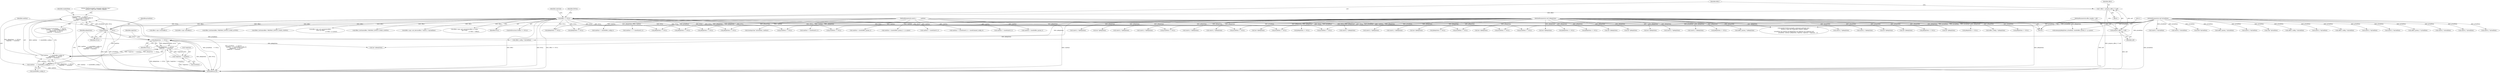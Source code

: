 digraph "0_Android_aeea52da00d210587fb3ed895de3d5f2e0264c88_9@API" {
"1000161" [label="(Call,pCmdData    == NULL||\n                cmdSize     != sizeof(effect_config_t)||\n                pReplyData  == NULL||\n *replySize  != sizeof(int))"];
"1000162" [label="(Call,pCmdData    == NULL)"];
"1000104" [label="(MethodParameterIn,void *pCmdData)"];
"1000117" [label="(Call,effect == NULL)"];
"1000109" [label="(Call,* effect = (preproc_effect_t *) self)"];
"1000111" [label="(Call,(preproc_effect_t *) self)"];
"1000101" [label="(MethodParameterIn,effect_handle_t  self)"];
"1000165" [label="(Call,cmdSize     != sizeof(effect_config_t)||\n                pReplyData  == NULL||\n *replySize  != sizeof(int))"];
"1000166" [label="(Call,cmdSize     != sizeof(effect_config_t))"];
"1000103" [label="(MethodParameterIn,uint32_t            cmdSize)"];
"1000170" [label="(Call,pReplyData  == NULL||\n *replySize  != sizeof(int))"];
"1000171" [label="(Call,pReplyData  == NULL)"];
"1000106" [label="(MethodParameterIn,void *pReplyData)"];
"1000174" [label="(Call,*replySize  != sizeof(int))"];
"1000161" [label="(Call,pCmdData    == NULL||\n                cmdSize     != sizeof(effect_config_t)||\n                pReplyData  == NULL||\n *replySize  != sizeof(int))"];
"1000170" [label="(Call,pReplyData  == NULL||\n *replySize  != sizeof(int))"];
"1000149" [label="(Call,effect->ops->init(effect))"];
"1000938" [label="(Call,(uint32_t *)pCmdData)"];
"1000153" [label="(Call,(int *)pReplyData)"];
"1000906" [label="(Call,(uint32_t *)pCmdData)"];
"1000409" [label="(Call,memcpy(pReplyData, pCmdData, sizeof(effect_param_t) + p->psize))"];
"1000176" [label="(Identifier,replySize)"];
"1000510" [label="(Call,(effect_param_t *) pCmdData)"];
"1000316" [label="(Call,(int *)pReplyData)"];
"1000609" [label="(Call,Effect_SetState(effect, PREPROC_EFFECT_STATE_CONFIG))"];
"1001225" [label="(Call,(uint32_t *)pCmdData)"];
"1001206" [label="(Call,(uint32_t *)pCmdData)"];
"1000228" [label="(Call,(int *)pReplyData)"];
"1001098" [label="(Call,(uint32_t *)pReplyData)"];
"1001217" [label="(Call,(uint32_t *)pReplyData)"];
"1000637" [label="(Call,effect->ops->set_device(effect, *(uint32_t *)pCmdData))"];
"1000620" [label="(Call,cmdSize != sizeof(uint32_t))"];
"1000373" [label="(Call,cmdSize < sizeof(effect_param_t))"];
"1001053" [label="(Call,pCmdData == NULL)"];
"1000181" [label="(Literal,\"PreProcessingFx_Command cmdCode Case: \"\n \"EFFECT_CMD_SET_CONFIG: ERROR\")"];
"1000387" [label="(Call,pReplyData == NULL)"];
"1000119" [label="(Identifier,NULL)"];
"1000640" [label="(Call,(uint32_t *)pCmdData)"];
"1000420" [label="(Call,(effect_param_t *)pReplyData)"];
"1001087" [label="(Call,(uint32_t *)pCmdData)"];
"1000278" [label="(Call,pCmdData == NULL)"];
"1000378" [label="(Call,cmdSize < (sizeof(effect_param_t) + p->psize))"];
"1001025" [label="(Call,(uint32_t *)pReplyData)"];
"1000369" [label="(Call,pCmdData == NULL)"];
"1000922" [label="(Call,(uint32_t *)pReplyData)"];
"1000165" [label="(Call,cmdSize     != sizeof(effect_config_t)||\n                pReplyData  == NULL||\n *replySize  != sizeof(int))"];
"1000356" [label="(Call,effect->ops->reset(effect))"];
"1000651" [label="(Call,pCmdData == NULL)"];
"1000617" [label="(Call,pCmdData == NULL)"];
"1000655" [label="(Call,cmdSize != sizeof(uint32_t))"];
"1000177" [label="(Call,sizeof(int))"];
"1000606" [label="(Call,(int *)pReplyData)"];
"1000167" [label="(Identifier,cmdSize)"];
"1000875" [label="(Call,pCmdData == NULL)"];
"1000579" [label="(Call,Effect_SetState(effect, PREPROC_EFFECT_STATE_ACTIVE))"];
"1000886" [label="(Call,pReplyData == NULL)"];
"1001276" [label="(Call,(uint32_t *)pCmdData)"];
"1000679" [label="(Call,(bool *)pCmdData)"];
"1000171" [label="(Call,pReplyData  == NULL)"];
"1000243" [label="(Call,(int *)pReplyData)"];
"1000809" [label="(Call,(int *)pReplyData)"];
"1000101" [label="(MethodParameterIn,effect_handle_t  self)"];
"1000175" [label="(Call,*replySize)"];
"1000166" [label="(Call,cmdSize     != sizeof(effect_config_t))"];
"1000364" [label="(Call,(effect_param_t *)pCmdData)"];
"1000174" [label="(Call,*replySize  != sizeof(int))"];
"1000246" [label="(Call,Effect_SetState(effect, PREPROC_EFFECT_STATE_CONFIG))"];
"1000212" [label="(Call,(effect_config_t *)pCmdData)"];
"1000125" [label="(Identifier,cmdCode)"];
"1001062" [label="(Call,pReplyData == NULL)"];
"1000160" [label="(ControlStructure,if (pCmdData    == NULL||\n                cmdSize     != sizeof(effect_config_t)||\n                pReplyData  == NULL||\n *replySize  != sizeof(int)))"];
"1001282" [label="(Call,(uint32_t *)pCmdData)"];
"1000741" [label="(Call,pReplyData == NULL)"];
"1000538" [label="(Call,effect->ops->set_parameter(effect,\n (void *)p->data,\n                                                                p->data + p->psize))"];
"1000253" [label="(Call,pReplyData == NULL)"];
"1001113" [label="(Call,(uint32_t *)pReplyData)"];
"1000774" [label="(Call,(char *)pCmdData)"];
"1001157" [label="(Call,pCmdData == NULL)"];
"1001057" [label="(Call,cmdSize != sizeof(uint32_t))"];
"1000303" [label="(Call,(int *)pReplyData)"];
"1001161" [label="(Call,cmdSize != (sizeof(uint32_t) + sizeof(channel_config_t)))"];
"1000310" [label="(Call,(effect_config_t *)pCmdData)"];
"1001318" [label="(MethodReturn,int)"];
"1000205" [label="(Call,(int *)pReplyData)"];
"1001182" [label="(Call,ALOGE(\"PreProcessingFx_Command cmdCode Case: \"\n \"EFFECT_CMD_SET_FEATURE_CONFIG: ERROR\n\"\n \"pCmdData %p cmdSize %d pReplyData %p replySize %p *replySize %d\",\n                        pCmdData, cmdSize, pReplyData, replySize, replySize ? *replySize : -1))"];
"1000859" [label="(Call,(int *)pReplyData)"];
"1000109" [label="(Call,* effect = (preproc_effect_t *) self)"];
"1000187" [label="(Identifier,enabledMsk)"];
"1000818" [label="(Call,pReplyData == NULL)"];
"1000110" [label="(Identifier,effect)"];
"1000162" [label="(Call,pCmdData    == NULL)"];
"1000113" [label="(Identifier,self)"];
"1000117" [label="(Call,effect == NULL)"];
"1000484" [label="(Call,cmdSize < sizeof(effect_param_t))"];
"1000450" [label="(Call,effect->ops->get_parameter(effect, p->data,\n &p->vsize,\n                                                       p->data + voffset))"];
"1000282" [label="(Call,cmdSize != sizeof(effect_config_t))"];
"1000107" [label="(Block,)"];
"1000489" [label="(Call,pReplyData == NULL)"];
"1000576" [label="(Call,(int *)pReplyData)"];
"1000660" [label="(Call,pReplyData == NULL)"];
"1000164" [label="(Identifier,NULL)"];
"1000879" [label="(Call,cmdSize != 2 * sizeof(uint32_t))"];
"1000556" [label="(Call,pReplyData == NULL)"];
"1000535" [label="(Call,(int *)pReplyData)"];
"1000104" [label="(MethodParameterIn,void *pCmdData)"];
"1000163" [label="(Identifier,pCmdData)"];
"1000773" [label="(Call,strndup((char *)pCmdData, cmdSize))"];
"1000991" [label="(Call,(uint32_t *)pReplyData)"];
"1000586" [label="(Call,pReplyData == NULL)"];
"1000173" [label="(Identifier,NULL)"];
"1000123" [label="(Identifier,EINVAL)"];
"1000271" [label="(Call,(effect_config_t *)pReplyData)"];
"1000287" [label="(Call,pReplyData == NULL)"];
"1001032" [label="(Call,(uint32_t *)pReplyData)"];
"1000737" [label="(Call,pCmdData == NULL)"];
"1000106" [label="(MethodParameterIn,void *pReplyData)"];
"1001127" [label="(Call,(uint32_t *)pReplyData)"];
"1001267" [label="(Call,(uint32_t *)pReplyData)"];
"1001247" [label="(Call,(uint32_t *)pCmdData)"];
"1000103" [label="(MethodParameterIn,uint32_t            cmdSize)"];
"1000966" [label="(Call,(uint32_t *)pReplyData)"];
"1000344" [label="(Call,(effect_config_t *)pCmdData)"];
"1000728" [label="(Call,(int *)pReplyData)"];
"1000130" [label="(Call,pReplyData == NULL)"];
"1001169" [label="(Call,pReplyData == NULL)"];
"1000480" [label="(Call,pCmdData == NULL)"];
"1001003" [label="(Call,(uint32_t *)pReplyData)"];
"1001295" [label="(Call,(uint32_t *)pReplyData)"];
"1000116" [label="(ControlStructure,if (effect == NULL))"];
"1000168" [label="(Call,sizeof(effect_config_t))"];
"1000111" [label="(Call,(preproc_effect_t *) self)"];
"1000172" [label="(Identifier,pReplyData)"];
"1000118" [label="(Identifier,effect)"];
"1000326" [label="(Call,pReplyData == NULL)"];
"1000161" -> "1000160"  [label="AST: "];
"1000161" -> "1000162"  [label="CFG: "];
"1000161" -> "1000165"  [label="CFG: "];
"1000162" -> "1000161"  [label="AST: "];
"1000165" -> "1000161"  [label="AST: "];
"1000181" -> "1000161"  [label="CFG: "];
"1000187" -> "1000161"  [label="CFG: "];
"1000161" -> "1001318"  [label="DDG: pCmdData    == NULL"];
"1000161" -> "1001318"  [label="DDG: pCmdData    == NULL||\n                cmdSize     != sizeof(effect_config_t)||\n                pReplyData  == NULL||\n *replySize  != sizeof(int)"];
"1000161" -> "1001318"  [label="DDG: cmdSize     != sizeof(effect_config_t)||\n                pReplyData  == NULL||\n *replySize  != sizeof(int)"];
"1000162" -> "1000161"  [label="DDG: pCmdData"];
"1000162" -> "1000161"  [label="DDG: NULL"];
"1000165" -> "1000161"  [label="DDG: cmdSize     != sizeof(effect_config_t)"];
"1000165" -> "1000161"  [label="DDG: pReplyData  == NULL||\n *replySize  != sizeof(int)"];
"1000162" -> "1000164"  [label="CFG: "];
"1000163" -> "1000162"  [label="AST: "];
"1000164" -> "1000162"  [label="AST: "];
"1000167" -> "1000162"  [label="CFG: "];
"1000162" -> "1001318"  [label="DDG: NULL"];
"1000162" -> "1001318"  [label="DDG: pCmdData"];
"1000104" -> "1000162"  [label="DDG: pCmdData"];
"1000117" -> "1000162"  [label="DDG: NULL"];
"1000162" -> "1000171"  [label="DDG: NULL"];
"1000162" -> "1000212"  [label="DDG: pCmdData"];
"1000104" -> "1000100"  [label="AST: "];
"1000104" -> "1001318"  [label="DDG: pCmdData"];
"1000104" -> "1000212"  [label="DDG: pCmdData"];
"1000104" -> "1000278"  [label="DDG: pCmdData"];
"1000104" -> "1000310"  [label="DDG: pCmdData"];
"1000104" -> "1000344"  [label="DDG: pCmdData"];
"1000104" -> "1000364"  [label="DDG: pCmdData"];
"1000104" -> "1000369"  [label="DDG: pCmdData"];
"1000104" -> "1000409"  [label="DDG: pCmdData"];
"1000104" -> "1000480"  [label="DDG: pCmdData"];
"1000104" -> "1000510"  [label="DDG: pCmdData"];
"1000104" -> "1000617"  [label="DDG: pCmdData"];
"1000104" -> "1000640"  [label="DDG: pCmdData"];
"1000104" -> "1000651"  [label="DDG: pCmdData"];
"1000104" -> "1000679"  [label="DDG: pCmdData"];
"1000104" -> "1000737"  [label="DDG: pCmdData"];
"1000104" -> "1000774"  [label="DDG: pCmdData"];
"1000104" -> "1000875"  [label="DDG: pCmdData"];
"1000104" -> "1000906"  [label="DDG: pCmdData"];
"1000104" -> "1000938"  [label="DDG: pCmdData"];
"1000104" -> "1001053"  [label="DDG: pCmdData"];
"1000104" -> "1001087"  [label="DDG: pCmdData"];
"1000104" -> "1001157"  [label="DDG: pCmdData"];
"1000104" -> "1001182"  [label="DDG: pCmdData"];
"1000104" -> "1001206"  [label="DDG: pCmdData"];
"1000104" -> "1001225"  [label="DDG: pCmdData"];
"1000104" -> "1001247"  [label="DDG: pCmdData"];
"1000104" -> "1001276"  [label="DDG: pCmdData"];
"1000104" -> "1001282"  [label="DDG: pCmdData"];
"1000117" -> "1000116"  [label="AST: "];
"1000117" -> "1000119"  [label="CFG: "];
"1000118" -> "1000117"  [label="AST: "];
"1000119" -> "1000117"  [label="AST: "];
"1000123" -> "1000117"  [label="CFG: "];
"1000125" -> "1000117"  [label="CFG: "];
"1000117" -> "1001318"  [label="DDG: effect == NULL"];
"1000117" -> "1001318"  [label="DDG: effect"];
"1000117" -> "1001318"  [label="DDG: NULL"];
"1000109" -> "1000117"  [label="DDG: effect"];
"1000117" -> "1000130"  [label="DDG: NULL"];
"1000117" -> "1000149"  [label="DDG: effect"];
"1000117" -> "1000246"  [label="DDG: effect"];
"1000117" -> "1000253"  [label="DDG: NULL"];
"1000117" -> "1000278"  [label="DDG: NULL"];
"1000117" -> "1000326"  [label="DDG: NULL"];
"1000117" -> "1000356"  [label="DDG: effect"];
"1000117" -> "1000369"  [label="DDG: NULL"];
"1000117" -> "1000450"  [label="DDG: effect"];
"1000117" -> "1000480"  [label="DDG: NULL"];
"1000117" -> "1000538"  [label="DDG: effect"];
"1000117" -> "1000556"  [label="DDG: NULL"];
"1000117" -> "1000579"  [label="DDG: effect"];
"1000117" -> "1000586"  [label="DDG: NULL"];
"1000117" -> "1000609"  [label="DDG: effect"];
"1000117" -> "1000617"  [label="DDG: NULL"];
"1000117" -> "1000637"  [label="DDG: effect"];
"1000117" -> "1000651"  [label="DDG: NULL"];
"1000117" -> "1000737"  [label="DDG: NULL"];
"1000117" -> "1000818"  [label="DDG: NULL"];
"1000117" -> "1000875"  [label="DDG: NULL"];
"1000117" -> "1001053"  [label="DDG: NULL"];
"1000117" -> "1001157"  [label="DDG: NULL"];
"1000109" -> "1000107"  [label="AST: "];
"1000109" -> "1000111"  [label="CFG: "];
"1000110" -> "1000109"  [label="AST: "];
"1000111" -> "1000109"  [label="AST: "];
"1000118" -> "1000109"  [label="CFG: "];
"1000109" -> "1001318"  [label="DDG: (preproc_effect_t *) self"];
"1000111" -> "1000109"  [label="DDG: self"];
"1000111" -> "1000113"  [label="CFG: "];
"1000112" -> "1000111"  [label="AST: "];
"1000113" -> "1000111"  [label="AST: "];
"1000111" -> "1001318"  [label="DDG: self"];
"1000101" -> "1000111"  [label="DDG: self"];
"1000101" -> "1000100"  [label="AST: "];
"1000101" -> "1001318"  [label="DDG: self"];
"1000165" -> "1000166"  [label="CFG: "];
"1000165" -> "1000170"  [label="CFG: "];
"1000166" -> "1000165"  [label="AST: "];
"1000170" -> "1000165"  [label="AST: "];
"1000165" -> "1001318"  [label="DDG: cmdSize     != sizeof(effect_config_t)"];
"1000165" -> "1001318"  [label="DDG: pReplyData  == NULL||\n *replySize  != sizeof(int)"];
"1000166" -> "1000165"  [label="DDG: cmdSize"];
"1000170" -> "1000165"  [label="DDG: pReplyData  == NULL"];
"1000170" -> "1000165"  [label="DDG: *replySize  != sizeof(int)"];
"1000166" -> "1000168"  [label="CFG: "];
"1000167" -> "1000166"  [label="AST: "];
"1000168" -> "1000166"  [label="AST: "];
"1000172" -> "1000166"  [label="CFG: "];
"1000166" -> "1001318"  [label="DDG: cmdSize"];
"1000103" -> "1000166"  [label="DDG: cmdSize"];
"1000103" -> "1000100"  [label="AST: "];
"1000103" -> "1001318"  [label="DDG: cmdSize"];
"1000103" -> "1000282"  [label="DDG: cmdSize"];
"1000103" -> "1000373"  [label="DDG: cmdSize"];
"1000103" -> "1000378"  [label="DDG: cmdSize"];
"1000103" -> "1000484"  [label="DDG: cmdSize"];
"1000103" -> "1000620"  [label="DDG: cmdSize"];
"1000103" -> "1000655"  [label="DDG: cmdSize"];
"1000103" -> "1000773"  [label="DDG: cmdSize"];
"1000103" -> "1000879"  [label="DDG: cmdSize"];
"1000103" -> "1001057"  [label="DDG: cmdSize"];
"1000103" -> "1001161"  [label="DDG: cmdSize"];
"1000103" -> "1001182"  [label="DDG: cmdSize"];
"1000170" -> "1000171"  [label="CFG: "];
"1000170" -> "1000174"  [label="CFG: "];
"1000171" -> "1000170"  [label="AST: "];
"1000174" -> "1000170"  [label="AST: "];
"1000170" -> "1001318"  [label="DDG: pReplyData  == NULL"];
"1000170" -> "1001318"  [label="DDG: *replySize  != sizeof(int)"];
"1000171" -> "1000170"  [label="DDG: pReplyData"];
"1000171" -> "1000170"  [label="DDG: NULL"];
"1000174" -> "1000170"  [label="DDG: *replySize"];
"1000171" -> "1000173"  [label="CFG: "];
"1000172" -> "1000171"  [label="AST: "];
"1000173" -> "1000171"  [label="AST: "];
"1000176" -> "1000171"  [label="CFG: "];
"1000171" -> "1001318"  [label="DDG: pReplyData"];
"1000171" -> "1001318"  [label="DDG: NULL"];
"1000106" -> "1000171"  [label="DDG: pReplyData"];
"1000171" -> "1000205"  [label="DDG: pReplyData"];
"1000106" -> "1000100"  [label="AST: "];
"1000106" -> "1001318"  [label="DDG: pReplyData"];
"1000106" -> "1000130"  [label="DDG: pReplyData"];
"1000106" -> "1000153"  [label="DDG: pReplyData"];
"1000106" -> "1000205"  [label="DDG: pReplyData"];
"1000106" -> "1000228"  [label="DDG: pReplyData"];
"1000106" -> "1000243"  [label="DDG: pReplyData"];
"1000106" -> "1000253"  [label="DDG: pReplyData"];
"1000106" -> "1000271"  [label="DDG: pReplyData"];
"1000106" -> "1000287"  [label="DDG: pReplyData"];
"1000106" -> "1000303"  [label="DDG: pReplyData"];
"1000106" -> "1000316"  [label="DDG: pReplyData"];
"1000106" -> "1000326"  [label="DDG: pReplyData"];
"1000106" -> "1000387"  [label="DDG: pReplyData"];
"1000106" -> "1000409"  [label="DDG: pReplyData"];
"1000106" -> "1000420"  [label="DDG: pReplyData"];
"1000106" -> "1000489"  [label="DDG: pReplyData"];
"1000106" -> "1000535"  [label="DDG: pReplyData"];
"1000106" -> "1000556"  [label="DDG: pReplyData"];
"1000106" -> "1000576"  [label="DDG: pReplyData"];
"1000106" -> "1000586"  [label="DDG: pReplyData"];
"1000106" -> "1000606"  [label="DDG: pReplyData"];
"1000106" -> "1000660"  [label="DDG: pReplyData"];
"1000106" -> "1000728"  [label="DDG: pReplyData"];
"1000106" -> "1000741"  [label="DDG: pReplyData"];
"1000106" -> "1000809"  [label="DDG: pReplyData"];
"1000106" -> "1000818"  [label="DDG: pReplyData"];
"1000106" -> "1000859"  [label="DDG: pReplyData"];
"1000106" -> "1000886"  [label="DDG: pReplyData"];
"1000106" -> "1000922"  [label="DDG: pReplyData"];
"1000106" -> "1000966"  [label="DDG: pReplyData"];
"1000106" -> "1000991"  [label="DDG: pReplyData"];
"1000106" -> "1001003"  [label="DDG: pReplyData"];
"1000106" -> "1001025"  [label="DDG: pReplyData"];
"1000106" -> "1001032"  [label="DDG: pReplyData"];
"1000106" -> "1001062"  [label="DDG: pReplyData"];
"1000106" -> "1001098"  [label="DDG: pReplyData"];
"1000106" -> "1001113"  [label="DDG: pReplyData"];
"1000106" -> "1001127"  [label="DDG: pReplyData"];
"1000106" -> "1001169"  [label="DDG: pReplyData"];
"1000106" -> "1001182"  [label="DDG: pReplyData"];
"1000106" -> "1001217"  [label="DDG: pReplyData"];
"1000106" -> "1001267"  [label="DDG: pReplyData"];
"1000106" -> "1001295"  [label="DDG: pReplyData"];
"1000174" -> "1000177"  [label="CFG: "];
"1000175" -> "1000174"  [label="AST: "];
"1000177" -> "1000174"  [label="AST: "];
"1000174" -> "1001318"  [label="DDG: *replySize"];
}
